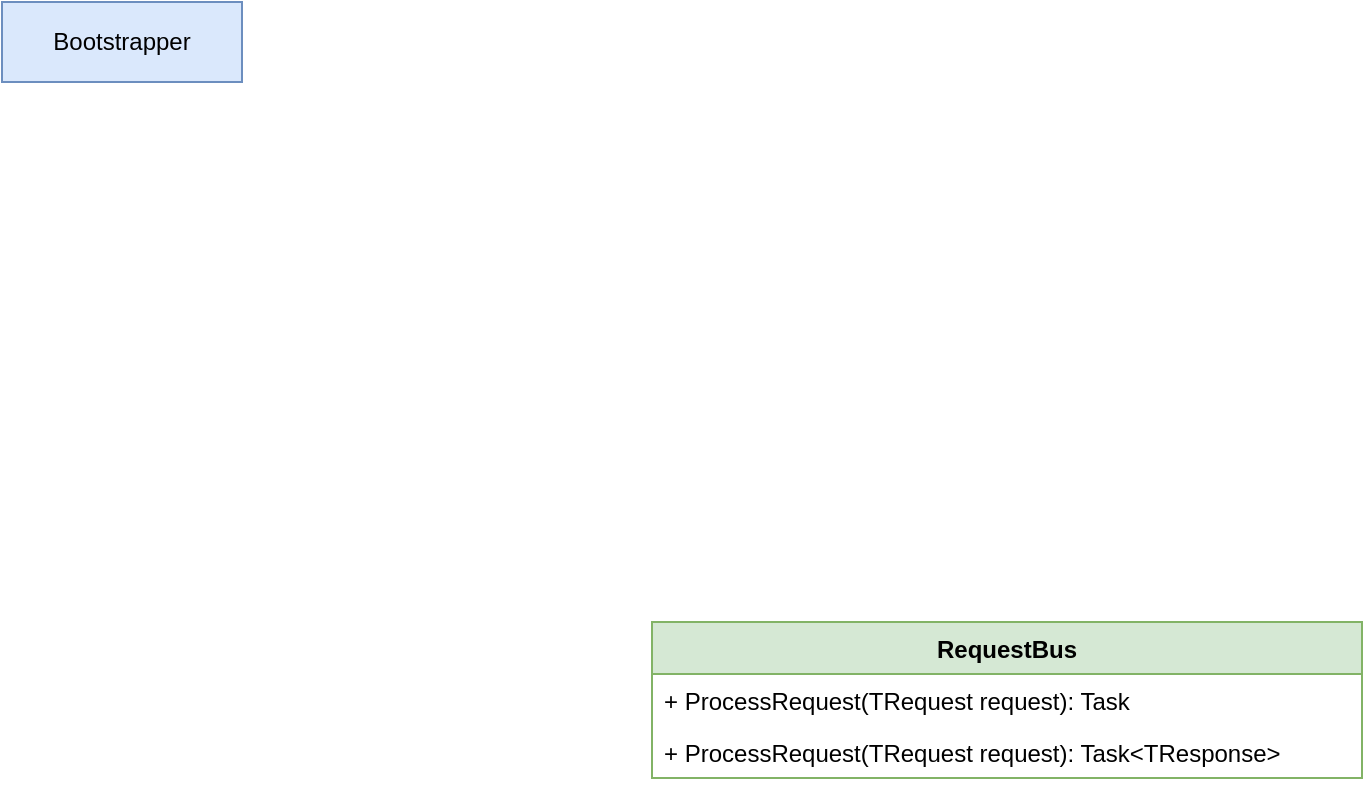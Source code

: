<mxfile version="13.9.9" type="device"><diagram id="5jb2CHf5obyIyH8kFlg3" name="Page-1"><mxGraphModel dx="1182" dy="786" grid="1" gridSize="10" guides="1" tooltips="1" connect="1" arrows="1" fold="1" page="1" pageScale="1" pageWidth="1169" pageHeight="827" math="0" shadow="0"><root><mxCell id="0"/><mxCell id="1" parent="0"/><mxCell id="I16DxAhHRoPDaW2onbkM-1" value="Bootstrapper" style="rounded=0;whiteSpace=wrap;html=1;fillColor=#dae8fc;strokeColor=#6c8ebf;" vertex="1" parent="1"><mxGeometry x="240" y="120" width="120" height="40" as="geometry"/></mxCell><mxCell id="I16DxAhHRoPDaW2onbkM-3" value="RequestBus" style="swimlane;fontStyle=1;align=center;verticalAlign=top;childLayout=stackLayout;horizontal=1;startSize=26;horizontalStack=0;resizeParent=1;resizeParentMax=0;resizeLast=0;collapsible=1;marginBottom=0;fillColor=#d5e8d4;strokeColor=#82b366;" vertex="1" parent="1"><mxGeometry x="565" y="430" width="355" height="78" as="geometry"/></mxCell><mxCell id="I16DxAhHRoPDaW2onbkM-6" value="+ ProcessRequest(TRequest request): Task" style="text;strokeColor=none;fillColor=none;align=left;verticalAlign=top;spacingLeft=4;spacingRight=4;overflow=hidden;rotatable=0;points=[[0,0.5],[1,0.5]];portConstraint=eastwest;" vertex="1" parent="I16DxAhHRoPDaW2onbkM-3"><mxGeometry y="26" width="355" height="26" as="geometry"/></mxCell><mxCell id="I16DxAhHRoPDaW2onbkM-7" value="+ ProcessRequest(TRequest request): Task&lt;TResponse&gt;" style="text;strokeColor=none;fillColor=none;align=left;verticalAlign=top;spacingLeft=4;spacingRight=4;overflow=hidden;rotatable=0;points=[[0,0.5],[1,0.5]];portConstraint=eastwest;" vertex="1" parent="I16DxAhHRoPDaW2onbkM-3"><mxGeometry y="52" width="355" height="26" as="geometry"/></mxCell></root></mxGraphModel></diagram></mxfile>